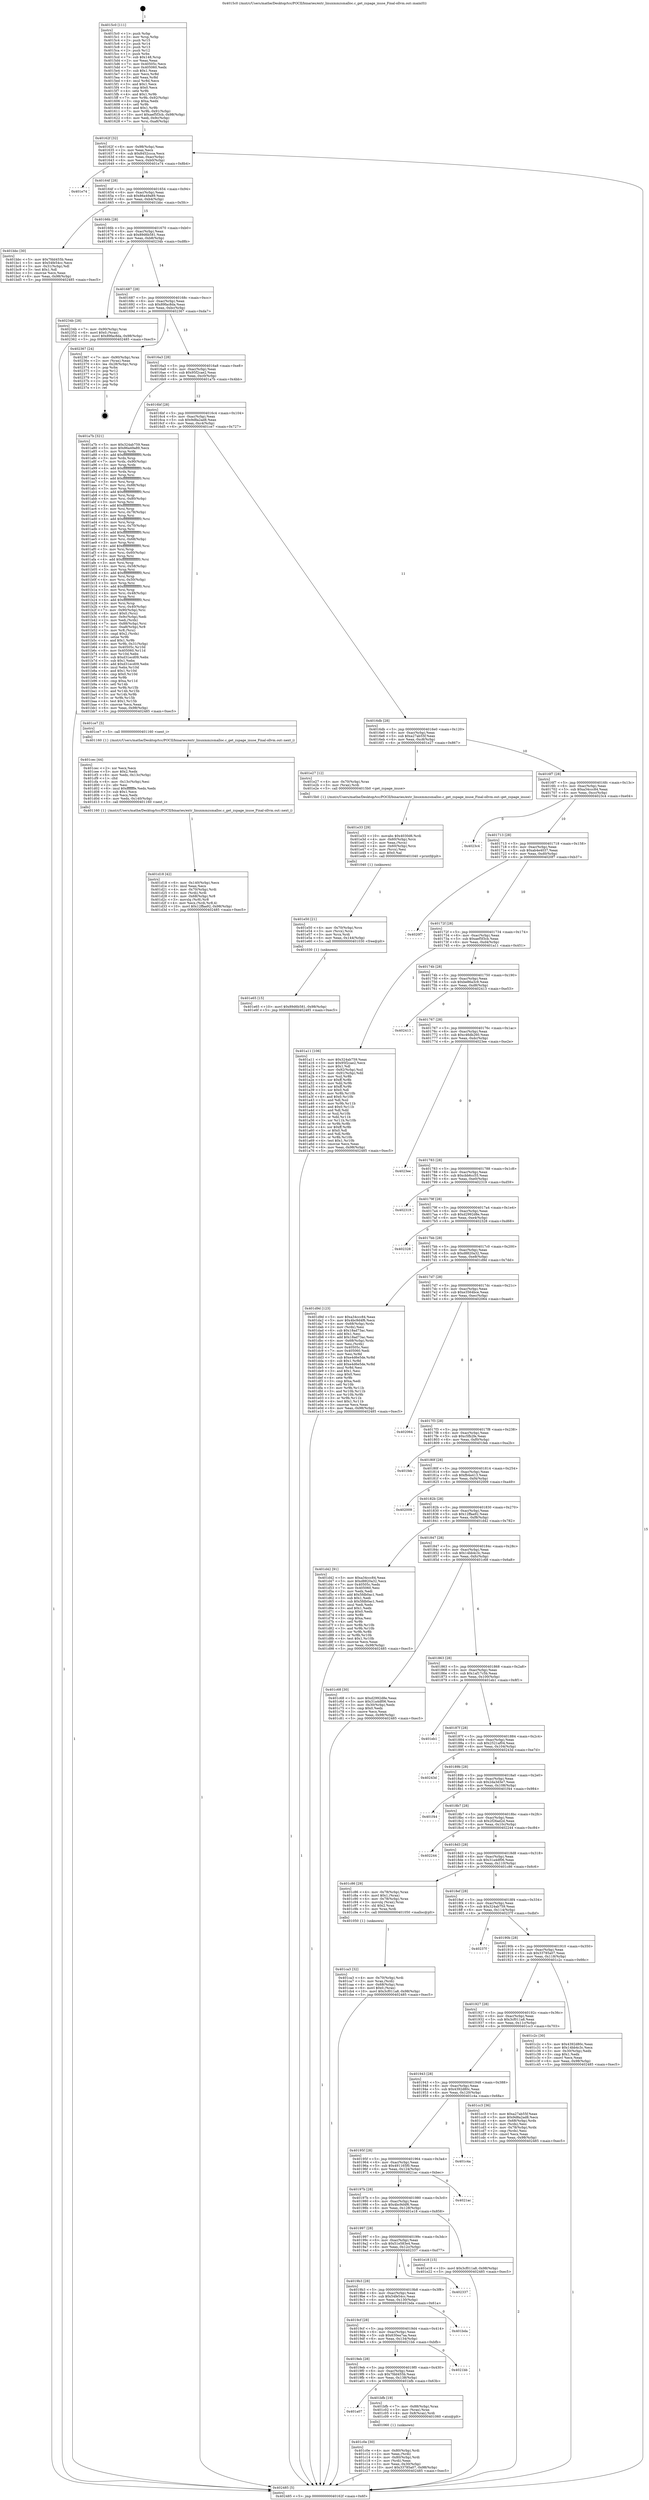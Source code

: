 digraph "0x4015c0" {
  label = "0x4015c0 (/mnt/c/Users/mathe/Desktop/tcc/POCII/binaries/extr_linuxmmzsmalloc.c_get_zspage_inuse_Final-ollvm.out::main(0))"
  labelloc = "t"
  node[shape=record]

  Entry [label="",width=0.3,height=0.3,shape=circle,fillcolor=black,style=filled]
  "0x40162f" [label="{
     0x40162f [32]\l
     | [instrs]\l
     &nbsp;&nbsp;0x40162f \<+6\>: mov -0x98(%rbp),%eax\l
     &nbsp;&nbsp;0x401635 \<+2\>: mov %eax,%ecx\l
     &nbsp;&nbsp;0x401637 \<+6\>: sub $0x8452ccca,%ecx\l
     &nbsp;&nbsp;0x40163d \<+6\>: mov %eax,-0xac(%rbp)\l
     &nbsp;&nbsp;0x401643 \<+6\>: mov %ecx,-0xb0(%rbp)\l
     &nbsp;&nbsp;0x401649 \<+6\>: je 0000000000401e74 \<main+0x8b4\>\l
  }"]
  "0x401e74" [label="{
     0x401e74\l
  }", style=dashed]
  "0x40164f" [label="{
     0x40164f [28]\l
     | [instrs]\l
     &nbsp;&nbsp;0x40164f \<+5\>: jmp 0000000000401654 \<main+0x94\>\l
     &nbsp;&nbsp;0x401654 \<+6\>: mov -0xac(%rbp),%eax\l
     &nbsp;&nbsp;0x40165a \<+5\>: sub $0x86a49a89,%eax\l
     &nbsp;&nbsp;0x40165f \<+6\>: mov %eax,-0xb4(%rbp)\l
     &nbsp;&nbsp;0x401665 \<+6\>: je 0000000000401bbc \<main+0x5fc\>\l
  }"]
  Exit [label="",width=0.3,height=0.3,shape=circle,fillcolor=black,style=filled,peripheries=2]
  "0x401bbc" [label="{
     0x401bbc [30]\l
     | [instrs]\l
     &nbsp;&nbsp;0x401bbc \<+5\>: mov $0x7fdd455b,%eax\l
     &nbsp;&nbsp;0x401bc1 \<+5\>: mov $0x54fe54cc,%ecx\l
     &nbsp;&nbsp;0x401bc6 \<+3\>: mov -0x31(%rbp),%dl\l
     &nbsp;&nbsp;0x401bc9 \<+3\>: test $0x1,%dl\l
     &nbsp;&nbsp;0x401bcc \<+3\>: cmovne %ecx,%eax\l
     &nbsp;&nbsp;0x401bcf \<+6\>: mov %eax,-0x98(%rbp)\l
     &nbsp;&nbsp;0x401bd5 \<+5\>: jmp 0000000000402485 \<main+0xec5\>\l
  }"]
  "0x40166b" [label="{
     0x40166b [28]\l
     | [instrs]\l
     &nbsp;&nbsp;0x40166b \<+5\>: jmp 0000000000401670 \<main+0xb0\>\l
     &nbsp;&nbsp;0x401670 \<+6\>: mov -0xac(%rbp),%eax\l
     &nbsp;&nbsp;0x401676 \<+5\>: sub $0x89d6b581,%eax\l
     &nbsp;&nbsp;0x40167b \<+6\>: mov %eax,-0xb8(%rbp)\l
     &nbsp;&nbsp;0x401681 \<+6\>: je 000000000040234b \<main+0xd8b\>\l
  }"]
  "0x401e65" [label="{
     0x401e65 [15]\l
     | [instrs]\l
     &nbsp;&nbsp;0x401e65 \<+10\>: movl $0x89d6b581,-0x98(%rbp)\l
     &nbsp;&nbsp;0x401e6f \<+5\>: jmp 0000000000402485 \<main+0xec5\>\l
  }"]
  "0x40234b" [label="{
     0x40234b [28]\l
     | [instrs]\l
     &nbsp;&nbsp;0x40234b \<+7\>: mov -0x90(%rbp),%rax\l
     &nbsp;&nbsp;0x402352 \<+6\>: movl $0x0,(%rax)\l
     &nbsp;&nbsp;0x402358 \<+10\>: movl $0x89fac8da,-0x98(%rbp)\l
     &nbsp;&nbsp;0x402362 \<+5\>: jmp 0000000000402485 \<main+0xec5\>\l
  }"]
  "0x401687" [label="{
     0x401687 [28]\l
     | [instrs]\l
     &nbsp;&nbsp;0x401687 \<+5\>: jmp 000000000040168c \<main+0xcc\>\l
     &nbsp;&nbsp;0x40168c \<+6\>: mov -0xac(%rbp),%eax\l
     &nbsp;&nbsp;0x401692 \<+5\>: sub $0x89fac8da,%eax\l
     &nbsp;&nbsp;0x401697 \<+6\>: mov %eax,-0xbc(%rbp)\l
     &nbsp;&nbsp;0x40169d \<+6\>: je 0000000000402367 \<main+0xda7\>\l
  }"]
  "0x401e50" [label="{
     0x401e50 [21]\l
     | [instrs]\l
     &nbsp;&nbsp;0x401e50 \<+4\>: mov -0x70(%rbp),%rcx\l
     &nbsp;&nbsp;0x401e54 \<+3\>: mov (%rcx),%rcx\l
     &nbsp;&nbsp;0x401e57 \<+3\>: mov %rcx,%rdi\l
     &nbsp;&nbsp;0x401e5a \<+6\>: mov %eax,-0x144(%rbp)\l
     &nbsp;&nbsp;0x401e60 \<+5\>: call 0000000000401030 \<free@plt\>\l
     | [calls]\l
     &nbsp;&nbsp;0x401030 \{1\} (unknown)\l
  }"]
  "0x402367" [label="{
     0x402367 [24]\l
     | [instrs]\l
     &nbsp;&nbsp;0x402367 \<+7\>: mov -0x90(%rbp),%rax\l
     &nbsp;&nbsp;0x40236e \<+2\>: mov (%rax),%eax\l
     &nbsp;&nbsp;0x402370 \<+4\>: lea -0x28(%rbp),%rsp\l
     &nbsp;&nbsp;0x402374 \<+1\>: pop %rbx\l
     &nbsp;&nbsp;0x402375 \<+2\>: pop %r12\l
     &nbsp;&nbsp;0x402377 \<+2\>: pop %r13\l
     &nbsp;&nbsp;0x402379 \<+2\>: pop %r14\l
     &nbsp;&nbsp;0x40237b \<+2\>: pop %r15\l
     &nbsp;&nbsp;0x40237d \<+1\>: pop %rbp\l
     &nbsp;&nbsp;0x40237e \<+1\>: ret\l
  }"]
  "0x4016a3" [label="{
     0x4016a3 [28]\l
     | [instrs]\l
     &nbsp;&nbsp;0x4016a3 \<+5\>: jmp 00000000004016a8 \<main+0xe8\>\l
     &nbsp;&nbsp;0x4016a8 \<+6\>: mov -0xac(%rbp),%eax\l
     &nbsp;&nbsp;0x4016ae \<+5\>: sub $0x95f2cae2,%eax\l
     &nbsp;&nbsp;0x4016b3 \<+6\>: mov %eax,-0xc0(%rbp)\l
     &nbsp;&nbsp;0x4016b9 \<+6\>: je 0000000000401a7b \<main+0x4bb\>\l
  }"]
  "0x401e33" [label="{
     0x401e33 [29]\l
     | [instrs]\l
     &nbsp;&nbsp;0x401e33 \<+10\>: movabs $0x4030d6,%rdi\l
     &nbsp;&nbsp;0x401e3d \<+4\>: mov -0x60(%rbp),%rcx\l
     &nbsp;&nbsp;0x401e41 \<+2\>: mov %eax,(%rcx)\l
     &nbsp;&nbsp;0x401e43 \<+4\>: mov -0x60(%rbp),%rcx\l
     &nbsp;&nbsp;0x401e47 \<+2\>: mov (%rcx),%esi\l
     &nbsp;&nbsp;0x401e49 \<+2\>: mov $0x0,%al\l
     &nbsp;&nbsp;0x401e4b \<+5\>: call 0000000000401040 \<printf@plt\>\l
     | [calls]\l
     &nbsp;&nbsp;0x401040 \{1\} (unknown)\l
  }"]
  "0x401a7b" [label="{
     0x401a7b [321]\l
     | [instrs]\l
     &nbsp;&nbsp;0x401a7b \<+5\>: mov $0x324ab759,%eax\l
     &nbsp;&nbsp;0x401a80 \<+5\>: mov $0x86a49a89,%ecx\l
     &nbsp;&nbsp;0x401a85 \<+3\>: mov %rsp,%rdx\l
     &nbsp;&nbsp;0x401a88 \<+4\>: add $0xfffffffffffffff0,%rdx\l
     &nbsp;&nbsp;0x401a8c \<+3\>: mov %rdx,%rsp\l
     &nbsp;&nbsp;0x401a8f \<+7\>: mov %rdx,-0x90(%rbp)\l
     &nbsp;&nbsp;0x401a96 \<+3\>: mov %rsp,%rdx\l
     &nbsp;&nbsp;0x401a99 \<+4\>: add $0xfffffffffffffff0,%rdx\l
     &nbsp;&nbsp;0x401a9d \<+3\>: mov %rdx,%rsp\l
     &nbsp;&nbsp;0x401aa0 \<+3\>: mov %rsp,%rsi\l
     &nbsp;&nbsp;0x401aa3 \<+4\>: add $0xfffffffffffffff0,%rsi\l
     &nbsp;&nbsp;0x401aa7 \<+3\>: mov %rsi,%rsp\l
     &nbsp;&nbsp;0x401aaa \<+7\>: mov %rsi,-0x88(%rbp)\l
     &nbsp;&nbsp;0x401ab1 \<+3\>: mov %rsp,%rsi\l
     &nbsp;&nbsp;0x401ab4 \<+4\>: add $0xfffffffffffffff0,%rsi\l
     &nbsp;&nbsp;0x401ab8 \<+3\>: mov %rsi,%rsp\l
     &nbsp;&nbsp;0x401abb \<+4\>: mov %rsi,-0x80(%rbp)\l
     &nbsp;&nbsp;0x401abf \<+3\>: mov %rsp,%rsi\l
     &nbsp;&nbsp;0x401ac2 \<+4\>: add $0xfffffffffffffff0,%rsi\l
     &nbsp;&nbsp;0x401ac6 \<+3\>: mov %rsi,%rsp\l
     &nbsp;&nbsp;0x401ac9 \<+4\>: mov %rsi,-0x78(%rbp)\l
     &nbsp;&nbsp;0x401acd \<+3\>: mov %rsp,%rsi\l
     &nbsp;&nbsp;0x401ad0 \<+4\>: add $0xfffffffffffffff0,%rsi\l
     &nbsp;&nbsp;0x401ad4 \<+3\>: mov %rsi,%rsp\l
     &nbsp;&nbsp;0x401ad7 \<+4\>: mov %rsi,-0x70(%rbp)\l
     &nbsp;&nbsp;0x401adb \<+3\>: mov %rsp,%rsi\l
     &nbsp;&nbsp;0x401ade \<+4\>: add $0xfffffffffffffff0,%rsi\l
     &nbsp;&nbsp;0x401ae2 \<+3\>: mov %rsi,%rsp\l
     &nbsp;&nbsp;0x401ae5 \<+4\>: mov %rsi,-0x68(%rbp)\l
     &nbsp;&nbsp;0x401ae9 \<+3\>: mov %rsp,%rsi\l
     &nbsp;&nbsp;0x401aec \<+4\>: add $0xfffffffffffffff0,%rsi\l
     &nbsp;&nbsp;0x401af0 \<+3\>: mov %rsi,%rsp\l
     &nbsp;&nbsp;0x401af3 \<+4\>: mov %rsi,-0x60(%rbp)\l
     &nbsp;&nbsp;0x401af7 \<+3\>: mov %rsp,%rsi\l
     &nbsp;&nbsp;0x401afa \<+4\>: add $0xfffffffffffffff0,%rsi\l
     &nbsp;&nbsp;0x401afe \<+3\>: mov %rsi,%rsp\l
     &nbsp;&nbsp;0x401b01 \<+4\>: mov %rsi,-0x58(%rbp)\l
     &nbsp;&nbsp;0x401b05 \<+3\>: mov %rsp,%rsi\l
     &nbsp;&nbsp;0x401b08 \<+4\>: add $0xfffffffffffffff0,%rsi\l
     &nbsp;&nbsp;0x401b0c \<+3\>: mov %rsi,%rsp\l
     &nbsp;&nbsp;0x401b0f \<+4\>: mov %rsi,-0x50(%rbp)\l
     &nbsp;&nbsp;0x401b13 \<+3\>: mov %rsp,%rsi\l
     &nbsp;&nbsp;0x401b16 \<+4\>: add $0xfffffffffffffff0,%rsi\l
     &nbsp;&nbsp;0x401b1a \<+3\>: mov %rsi,%rsp\l
     &nbsp;&nbsp;0x401b1d \<+4\>: mov %rsi,-0x48(%rbp)\l
     &nbsp;&nbsp;0x401b21 \<+3\>: mov %rsp,%rsi\l
     &nbsp;&nbsp;0x401b24 \<+4\>: add $0xfffffffffffffff0,%rsi\l
     &nbsp;&nbsp;0x401b28 \<+3\>: mov %rsi,%rsp\l
     &nbsp;&nbsp;0x401b2b \<+4\>: mov %rsi,-0x40(%rbp)\l
     &nbsp;&nbsp;0x401b2f \<+7\>: mov -0x90(%rbp),%rsi\l
     &nbsp;&nbsp;0x401b36 \<+6\>: movl $0x0,(%rsi)\l
     &nbsp;&nbsp;0x401b3c \<+6\>: mov -0x9c(%rbp),%edi\l
     &nbsp;&nbsp;0x401b42 \<+2\>: mov %edi,(%rdx)\l
     &nbsp;&nbsp;0x401b44 \<+7\>: mov -0x88(%rbp),%rsi\l
     &nbsp;&nbsp;0x401b4b \<+7\>: mov -0xa8(%rbp),%r8\l
     &nbsp;&nbsp;0x401b52 \<+3\>: mov %r8,(%rsi)\l
     &nbsp;&nbsp;0x401b55 \<+3\>: cmpl $0x2,(%rdx)\l
     &nbsp;&nbsp;0x401b58 \<+4\>: setne %r9b\l
     &nbsp;&nbsp;0x401b5c \<+4\>: and $0x1,%r9b\l
     &nbsp;&nbsp;0x401b60 \<+4\>: mov %r9b,-0x31(%rbp)\l
     &nbsp;&nbsp;0x401b64 \<+8\>: mov 0x40505c,%r10d\l
     &nbsp;&nbsp;0x401b6c \<+8\>: mov 0x405060,%r11d\l
     &nbsp;&nbsp;0x401b74 \<+3\>: mov %r10d,%ebx\l
     &nbsp;&nbsp;0x401b77 \<+6\>: sub $0xd31ecd09,%ebx\l
     &nbsp;&nbsp;0x401b7d \<+3\>: sub $0x1,%ebx\l
     &nbsp;&nbsp;0x401b80 \<+6\>: add $0xd31ecd09,%ebx\l
     &nbsp;&nbsp;0x401b86 \<+4\>: imul %ebx,%r10d\l
     &nbsp;&nbsp;0x401b8a \<+4\>: and $0x1,%r10d\l
     &nbsp;&nbsp;0x401b8e \<+4\>: cmp $0x0,%r10d\l
     &nbsp;&nbsp;0x401b92 \<+4\>: sete %r9b\l
     &nbsp;&nbsp;0x401b96 \<+4\>: cmp $0xa,%r11d\l
     &nbsp;&nbsp;0x401b9a \<+4\>: setl %r14b\l
     &nbsp;&nbsp;0x401b9e \<+3\>: mov %r9b,%r15b\l
     &nbsp;&nbsp;0x401ba1 \<+3\>: and %r14b,%r15b\l
     &nbsp;&nbsp;0x401ba4 \<+3\>: xor %r14b,%r9b\l
     &nbsp;&nbsp;0x401ba7 \<+3\>: or %r9b,%r15b\l
     &nbsp;&nbsp;0x401baa \<+4\>: test $0x1,%r15b\l
     &nbsp;&nbsp;0x401bae \<+3\>: cmovne %ecx,%eax\l
     &nbsp;&nbsp;0x401bb1 \<+6\>: mov %eax,-0x98(%rbp)\l
     &nbsp;&nbsp;0x401bb7 \<+5\>: jmp 0000000000402485 \<main+0xec5\>\l
  }"]
  "0x4016bf" [label="{
     0x4016bf [28]\l
     | [instrs]\l
     &nbsp;&nbsp;0x4016bf \<+5\>: jmp 00000000004016c4 \<main+0x104\>\l
     &nbsp;&nbsp;0x4016c4 \<+6\>: mov -0xac(%rbp),%eax\l
     &nbsp;&nbsp;0x4016ca \<+5\>: sub $0x9d8a2ad8,%eax\l
     &nbsp;&nbsp;0x4016cf \<+6\>: mov %eax,-0xc4(%rbp)\l
     &nbsp;&nbsp;0x4016d5 \<+6\>: je 0000000000401ce7 \<main+0x727\>\l
  }"]
  "0x401d18" [label="{
     0x401d18 [42]\l
     | [instrs]\l
     &nbsp;&nbsp;0x401d18 \<+6\>: mov -0x140(%rbp),%ecx\l
     &nbsp;&nbsp;0x401d1e \<+3\>: imul %eax,%ecx\l
     &nbsp;&nbsp;0x401d21 \<+4\>: mov -0x70(%rbp),%rdi\l
     &nbsp;&nbsp;0x401d25 \<+3\>: mov (%rdi),%rdi\l
     &nbsp;&nbsp;0x401d28 \<+4\>: mov -0x68(%rbp),%r8\l
     &nbsp;&nbsp;0x401d2c \<+3\>: movslq (%r8),%r8\l
     &nbsp;&nbsp;0x401d2f \<+4\>: mov %ecx,(%rdi,%r8,4)\l
     &nbsp;&nbsp;0x401d33 \<+10\>: movl $0x12ffaa92,-0x98(%rbp)\l
     &nbsp;&nbsp;0x401d3d \<+5\>: jmp 0000000000402485 \<main+0xec5\>\l
  }"]
  "0x401ce7" [label="{
     0x401ce7 [5]\l
     | [instrs]\l
     &nbsp;&nbsp;0x401ce7 \<+5\>: call 0000000000401160 \<next_i\>\l
     | [calls]\l
     &nbsp;&nbsp;0x401160 \{1\} (/mnt/c/Users/mathe/Desktop/tcc/POCII/binaries/extr_linuxmmzsmalloc.c_get_zspage_inuse_Final-ollvm.out::next_i)\l
  }"]
  "0x4016db" [label="{
     0x4016db [28]\l
     | [instrs]\l
     &nbsp;&nbsp;0x4016db \<+5\>: jmp 00000000004016e0 \<main+0x120\>\l
     &nbsp;&nbsp;0x4016e0 \<+6\>: mov -0xac(%rbp),%eax\l
     &nbsp;&nbsp;0x4016e6 \<+5\>: sub $0xa27ab55f,%eax\l
     &nbsp;&nbsp;0x4016eb \<+6\>: mov %eax,-0xc8(%rbp)\l
     &nbsp;&nbsp;0x4016f1 \<+6\>: je 0000000000401e27 \<main+0x867\>\l
  }"]
  "0x401cec" [label="{
     0x401cec [44]\l
     | [instrs]\l
     &nbsp;&nbsp;0x401cec \<+2\>: xor %ecx,%ecx\l
     &nbsp;&nbsp;0x401cee \<+5\>: mov $0x2,%edx\l
     &nbsp;&nbsp;0x401cf3 \<+6\>: mov %edx,-0x13c(%rbp)\l
     &nbsp;&nbsp;0x401cf9 \<+1\>: cltd\l
     &nbsp;&nbsp;0x401cfa \<+6\>: mov -0x13c(%rbp),%esi\l
     &nbsp;&nbsp;0x401d00 \<+2\>: idiv %esi\l
     &nbsp;&nbsp;0x401d02 \<+6\>: imul $0xfffffffe,%edx,%edx\l
     &nbsp;&nbsp;0x401d08 \<+3\>: sub $0x1,%ecx\l
     &nbsp;&nbsp;0x401d0b \<+2\>: sub %ecx,%edx\l
     &nbsp;&nbsp;0x401d0d \<+6\>: mov %edx,-0x140(%rbp)\l
     &nbsp;&nbsp;0x401d13 \<+5\>: call 0000000000401160 \<next_i\>\l
     | [calls]\l
     &nbsp;&nbsp;0x401160 \{1\} (/mnt/c/Users/mathe/Desktop/tcc/POCII/binaries/extr_linuxmmzsmalloc.c_get_zspage_inuse_Final-ollvm.out::next_i)\l
  }"]
  "0x401e27" [label="{
     0x401e27 [12]\l
     | [instrs]\l
     &nbsp;&nbsp;0x401e27 \<+4\>: mov -0x70(%rbp),%rax\l
     &nbsp;&nbsp;0x401e2b \<+3\>: mov (%rax),%rdi\l
     &nbsp;&nbsp;0x401e2e \<+5\>: call 00000000004015b0 \<get_zspage_inuse\>\l
     | [calls]\l
     &nbsp;&nbsp;0x4015b0 \{1\} (/mnt/c/Users/mathe/Desktop/tcc/POCII/binaries/extr_linuxmmzsmalloc.c_get_zspage_inuse_Final-ollvm.out::get_zspage_inuse)\l
  }"]
  "0x4016f7" [label="{
     0x4016f7 [28]\l
     | [instrs]\l
     &nbsp;&nbsp;0x4016f7 \<+5\>: jmp 00000000004016fc \<main+0x13c\>\l
     &nbsp;&nbsp;0x4016fc \<+6\>: mov -0xac(%rbp),%eax\l
     &nbsp;&nbsp;0x401702 \<+5\>: sub $0xa34ccc84,%eax\l
     &nbsp;&nbsp;0x401707 \<+6\>: mov %eax,-0xcc(%rbp)\l
     &nbsp;&nbsp;0x40170d \<+6\>: je 00000000004023c4 \<main+0xe04\>\l
  }"]
  "0x401ca3" [label="{
     0x401ca3 [32]\l
     | [instrs]\l
     &nbsp;&nbsp;0x401ca3 \<+4\>: mov -0x70(%rbp),%rdi\l
     &nbsp;&nbsp;0x401ca7 \<+3\>: mov %rax,(%rdi)\l
     &nbsp;&nbsp;0x401caa \<+4\>: mov -0x68(%rbp),%rax\l
     &nbsp;&nbsp;0x401cae \<+6\>: movl $0x0,(%rax)\l
     &nbsp;&nbsp;0x401cb4 \<+10\>: movl $0x3cf011a8,-0x98(%rbp)\l
     &nbsp;&nbsp;0x401cbe \<+5\>: jmp 0000000000402485 \<main+0xec5\>\l
  }"]
  "0x4023c4" [label="{
     0x4023c4\l
  }", style=dashed]
  "0x401713" [label="{
     0x401713 [28]\l
     | [instrs]\l
     &nbsp;&nbsp;0x401713 \<+5\>: jmp 0000000000401718 \<main+0x158\>\l
     &nbsp;&nbsp;0x401718 \<+6\>: mov -0xac(%rbp),%eax\l
     &nbsp;&nbsp;0x40171e \<+5\>: sub $0xab4e4037,%eax\l
     &nbsp;&nbsp;0x401723 \<+6\>: mov %eax,-0xd0(%rbp)\l
     &nbsp;&nbsp;0x401729 \<+6\>: je 00000000004020f7 \<main+0xb37\>\l
  }"]
  "0x401c0e" [label="{
     0x401c0e [30]\l
     | [instrs]\l
     &nbsp;&nbsp;0x401c0e \<+4\>: mov -0x80(%rbp),%rdi\l
     &nbsp;&nbsp;0x401c12 \<+2\>: mov %eax,(%rdi)\l
     &nbsp;&nbsp;0x401c14 \<+4\>: mov -0x80(%rbp),%rdi\l
     &nbsp;&nbsp;0x401c18 \<+2\>: mov (%rdi),%eax\l
     &nbsp;&nbsp;0x401c1a \<+3\>: mov %eax,-0x30(%rbp)\l
     &nbsp;&nbsp;0x401c1d \<+10\>: movl $0x33785a07,-0x98(%rbp)\l
     &nbsp;&nbsp;0x401c27 \<+5\>: jmp 0000000000402485 \<main+0xec5\>\l
  }"]
  "0x4020f7" [label="{
     0x4020f7\l
  }", style=dashed]
  "0x40172f" [label="{
     0x40172f [28]\l
     | [instrs]\l
     &nbsp;&nbsp;0x40172f \<+5\>: jmp 0000000000401734 \<main+0x174\>\l
     &nbsp;&nbsp;0x401734 \<+6\>: mov -0xac(%rbp),%eax\l
     &nbsp;&nbsp;0x40173a \<+5\>: sub $0xaef5f3cb,%eax\l
     &nbsp;&nbsp;0x40173f \<+6\>: mov %eax,-0xd4(%rbp)\l
     &nbsp;&nbsp;0x401745 \<+6\>: je 0000000000401a11 \<main+0x451\>\l
  }"]
  "0x401a07" [label="{
     0x401a07\l
  }", style=dashed]
  "0x401a11" [label="{
     0x401a11 [106]\l
     | [instrs]\l
     &nbsp;&nbsp;0x401a11 \<+5\>: mov $0x324ab759,%eax\l
     &nbsp;&nbsp;0x401a16 \<+5\>: mov $0x95f2cae2,%ecx\l
     &nbsp;&nbsp;0x401a1b \<+2\>: mov $0x1,%dl\l
     &nbsp;&nbsp;0x401a1d \<+7\>: mov -0x92(%rbp),%sil\l
     &nbsp;&nbsp;0x401a24 \<+7\>: mov -0x91(%rbp),%dil\l
     &nbsp;&nbsp;0x401a2b \<+3\>: mov %sil,%r8b\l
     &nbsp;&nbsp;0x401a2e \<+4\>: xor $0xff,%r8b\l
     &nbsp;&nbsp;0x401a32 \<+3\>: mov %dil,%r9b\l
     &nbsp;&nbsp;0x401a35 \<+4\>: xor $0xff,%r9b\l
     &nbsp;&nbsp;0x401a39 \<+3\>: xor $0x0,%dl\l
     &nbsp;&nbsp;0x401a3c \<+3\>: mov %r8b,%r10b\l
     &nbsp;&nbsp;0x401a3f \<+4\>: and $0x0,%r10b\l
     &nbsp;&nbsp;0x401a43 \<+3\>: and %dl,%sil\l
     &nbsp;&nbsp;0x401a46 \<+3\>: mov %r9b,%r11b\l
     &nbsp;&nbsp;0x401a49 \<+4\>: and $0x0,%r11b\l
     &nbsp;&nbsp;0x401a4d \<+3\>: and %dl,%dil\l
     &nbsp;&nbsp;0x401a50 \<+3\>: or %sil,%r10b\l
     &nbsp;&nbsp;0x401a53 \<+3\>: or %dil,%r11b\l
     &nbsp;&nbsp;0x401a56 \<+3\>: xor %r11b,%r10b\l
     &nbsp;&nbsp;0x401a59 \<+3\>: or %r9b,%r8b\l
     &nbsp;&nbsp;0x401a5c \<+4\>: xor $0xff,%r8b\l
     &nbsp;&nbsp;0x401a60 \<+3\>: or $0x0,%dl\l
     &nbsp;&nbsp;0x401a63 \<+3\>: and %dl,%r8b\l
     &nbsp;&nbsp;0x401a66 \<+3\>: or %r8b,%r10b\l
     &nbsp;&nbsp;0x401a69 \<+4\>: test $0x1,%r10b\l
     &nbsp;&nbsp;0x401a6d \<+3\>: cmovne %ecx,%eax\l
     &nbsp;&nbsp;0x401a70 \<+6\>: mov %eax,-0x98(%rbp)\l
     &nbsp;&nbsp;0x401a76 \<+5\>: jmp 0000000000402485 \<main+0xec5\>\l
  }"]
  "0x40174b" [label="{
     0x40174b [28]\l
     | [instrs]\l
     &nbsp;&nbsp;0x40174b \<+5\>: jmp 0000000000401750 \<main+0x190\>\l
     &nbsp;&nbsp;0x401750 \<+6\>: mov -0xac(%rbp),%eax\l
     &nbsp;&nbsp;0x401756 \<+5\>: sub $0xbe86a3c9,%eax\l
     &nbsp;&nbsp;0x40175b \<+6\>: mov %eax,-0xd8(%rbp)\l
     &nbsp;&nbsp;0x401761 \<+6\>: je 0000000000402413 \<main+0xe53\>\l
  }"]
  "0x402485" [label="{
     0x402485 [5]\l
     | [instrs]\l
     &nbsp;&nbsp;0x402485 \<+5\>: jmp 000000000040162f \<main+0x6f\>\l
  }"]
  "0x4015c0" [label="{
     0x4015c0 [111]\l
     | [instrs]\l
     &nbsp;&nbsp;0x4015c0 \<+1\>: push %rbp\l
     &nbsp;&nbsp;0x4015c1 \<+3\>: mov %rsp,%rbp\l
     &nbsp;&nbsp;0x4015c4 \<+2\>: push %r15\l
     &nbsp;&nbsp;0x4015c6 \<+2\>: push %r14\l
     &nbsp;&nbsp;0x4015c8 \<+2\>: push %r13\l
     &nbsp;&nbsp;0x4015ca \<+2\>: push %r12\l
     &nbsp;&nbsp;0x4015cc \<+1\>: push %rbx\l
     &nbsp;&nbsp;0x4015cd \<+7\>: sub $0x148,%rsp\l
     &nbsp;&nbsp;0x4015d4 \<+2\>: xor %eax,%eax\l
     &nbsp;&nbsp;0x4015d6 \<+7\>: mov 0x40505c,%ecx\l
     &nbsp;&nbsp;0x4015dd \<+7\>: mov 0x405060,%edx\l
     &nbsp;&nbsp;0x4015e4 \<+3\>: sub $0x1,%eax\l
     &nbsp;&nbsp;0x4015e7 \<+3\>: mov %ecx,%r8d\l
     &nbsp;&nbsp;0x4015ea \<+3\>: add %eax,%r8d\l
     &nbsp;&nbsp;0x4015ed \<+4\>: imul %r8d,%ecx\l
     &nbsp;&nbsp;0x4015f1 \<+3\>: and $0x1,%ecx\l
     &nbsp;&nbsp;0x4015f4 \<+3\>: cmp $0x0,%ecx\l
     &nbsp;&nbsp;0x4015f7 \<+4\>: sete %r9b\l
     &nbsp;&nbsp;0x4015fb \<+4\>: and $0x1,%r9b\l
     &nbsp;&nbsp;0x4015ff \<+7\>: mov %r9b,-0x92(%rbp)\l
     &nbsp;&nbsp;0x401606 \<+3\>: cmp $0xa,%edx\l
     &nbsp;&nbsp;0x401609 \<+4\>: setl %r9b\l
     &nbsp;&nbsp;0x40160d \<+4\>: and $0x1,%r9b\l
     &nbsp;&nbsp;0x401611 \<+7\>: mov %r9b,-0x91(%rbp)\l
     &nbsp;&nbsp;0x401618 \<+10\>: movl $0xaef5f3cb,-0x98(%rbp)\l
     &nbsp;&nbsp;0x401622 \<+6\>: mov %edi,-0x9c(%rbp)\l
     &nbsp;&nbsp;0x401628 \<+7\>: mov %rsi,-0xa8(%rbp)\l
  }"]
  "0x401bfb" [label="{
     0x401bfb [19]\l
     | [instrs]\l
     &nbsp;&nbsp;0x401bfb \<+7\>: mov -0x88(%rbp),%rax\l
     &nbsp;&nbsp;0x401c02 \<+3\>: mov (%rax),%rax\l
     &nbsp;&nbsp;0x401c05 \<+4\>: mov 0x8(%rax),%rdi\l
     &nbsp;&nbsp;0x401c09 \<+5\>: call 0000000000401060 \<atoi@plt\>\l
     | [calls]\l
     &nbsp;&nbsp;0x401060 \{1\} (unknown)\l
  }"]
  "0x4019eb" [label="{
     0x4019eb [28]\l
     | [instrs]\l
     &nbsp;&nbsp;0x4019eb \<+5\>: jmp 00000000004019f0 \<main+0x430\>\l
     &nbsp;&nbsp;0x4019f0 \<+6\>: mov -0xac(%rbp),%eax\l
     &nbsp;&nbsp;0x4019f6 \<+5\>: sub $0x7fdd455b,%eax\l
     &nbsp;&nbsp;0x4019fb \<+6\>: mov %eax,-0x138(%rbp)\l
     &nbsp;&nbsp;0x401a01 \<+6\>: je 0000000000401bfb \<main+0x63b\>\l
  }"]
  "0x402413" [label="{
     0x402413\l
  }", style=dashed]
  "0x401767" [label="{
     0x401767 [28]\l
     | [instrs]\l
     &nbsp;&nbsp;0x401767 \<+5\>: jmp 000000000040176c \<main+0x1ac\>\l
     &nbsp;&nbsp;0x40176c \<+6\>: mov -0xac(%rbp),%eax\l
     &nbsp;&nbsp;0x401772 \<+5\>: sub $0xc46db260,%eax\l
     &nbsp;&nbsp;0x401777 \<+6\>: mov %eax,-0xdc(%rbp)\l
     &nbsp;&nbsp;0x40177d \<+6\>: je 00000000004023ee \<main+0xe2e\>\l
  }"]
  "0x4021bb" [label="{
     0x4021bb\l
  }", style=dashed]
  "0x4023ee" [label="{
     0x4023ee\l
  }", style=dashed]
  "0x401783" [label="{
     0x401783 [28]\l
     | [instrs]\l
     &nbsp;&nbsp;0x401783 \<+5\>: jmp 0000000000401788 \<main+0x1c8\>\l
     &nbsp;&nbsp;0x401788 \<+6\>: mov -0xac(%rbp),%eax\l
     &nbsp;&nbsp;0x40178e \<+5\>: sub $0xcbb6cc55,%eax\l
     &nbsp;&nbsp;0x401793 \<+6\>: mov %eax,-0xe0(%rbp)\l
     &nbsp;&nbsp;0x401799 \<+6\>: je 0000000000402319 \<main+0xd59\>\l
  }"]
  "0x4019cf" [label="{
     0x4019cf [28]\l
     | [instrs]\l
     &nbsp;&nbsp;0x4019cf \<+5\>: jmp 00000000004019d4 \<main+0x414\>\l
     &nbsp;&nbsp;0x4019d4 \<+6\>: mov -0xac(%rbp),%eax\l
     &nbsp;&nbsp;0x4019da \<+5\>: sub $0x630ea7aa,%eax\l
     &nbsp;&nbsp;0x4019df \<+6\>: mov %eax,-0x134(%rbp)\l
     &nbsp;&nbsp;0x4019e5 \<+6\>: je 00000000004021bb \<main+0xbfb\>\l
  }"]
  "0x402319" [label="{
     0x402319\l
  }", style=dashed]
  "0x40179f" [label="{
     0x40179f [28]\l
     | [instrs]\l
     &nbsp;&nbsp;0x40179f \<+5\>: jmp 00000000004017a4 \<main+0x1e4\>\l
     &nbsp;&nbsp;0x4017a4 \<+6\>: mov -0xac(%rbp),%eax\l
     &nbsp;&nbsp;0x4017aa \<+5\>: sub $0xd2992d8e,%eax\l
     &nbsp;&nbsp;0x4017af \<+6\>: mov %eax,-0xe4(%rbp)\l
     &nbsp;&nbsp;0x4017b5 \<+6\>: je 0000000000402328 \<main+0xd68\>\l
  }"]
  "0x401bda" [label="{
     0x401bda\l
  }", style=dashed]
  "0x402328" [label="{
     0x402328\l
  }", style=dashed]
  "0x4017bb" [label="{
     0x4017bb [28]\l
     | [instrs]\l
     &nbsp;&nbsp;0x4017bb \<+5\>: jmp 00000000004017c0 \<main+0x200\>\l
     &nbsp;&nbsp;0x4017c0 \<+6\>: mov -0xac(%rbp),%eax\l
     &nbsp;&nbsp;0x4017c6 \<+5\>: sub $0xd8820a32,%eax\l
     &nbsp;&nbsp;0x4017cb \<+6\>: mov %eax,-0xe8(%rbp)\l
     &nbsp;&nbsp;0x4017d1 \<+6\>: je 0000000000401d9d \<main+0x7dd\>\l
  }"]
  "0x4019b3" [label="{
     0x4019b3 [28]\l
     | [instrs]\l
     &nbsp;&nbsp;0x4019b3 \<+5\>: jmp 00000000004019b8 \<main+0x3f8\>\l
     &nbsp;&nbsp;0x4019b8 \<+6\>: mov -0xac(%rbp),%eax\l
     &nbsp;&nbsp;0x4019be \<+5\>: sub $0x54fe54cc,%eax\l
     &nbsp;&nbsp;0x4019c3 \<+6\>: mov %eax,-0x130(%rbp)\l
     &nbsp;&nbsp;0x4019c9 \<+6\>: je 0000000000401bda \<main+0x61a\>\l
  }"]
  "0x401d9d" [label="{
     0x401d9d [123]\l
     | [instrs]\l
     &nbsp;&nbsp;0x401d9d \<+5\>: mov $0xa34ccc84,%eax\l
     &nbsp;&nbsp;0x401da2 \<+5\>: mov $0x4bc9d4f6,%ecx\l
     &nbsp;&nbsp;0x401da7 \<+4\>: mov -0x68(%rbp),%rdx\l
     &nbsp;&nbsp;0x401dab \<+2\>: mov (%rdx),%esi\l
     &nbsp;&nbsp;0x401dad \<+6\>: sub $0x18ad73ac,%esi\l
     &nbsp;&nbsp;0x401db3 \<+3\>: add $0x1,%esi\l
     &nbsp;&nbsp;0x401db6 \<+6\>: add $0x18ad73ac,%esi\l
     &nbsp;&nbsp;0x401dbc \<+4\>: mov -0x68(%rbp),%rdx\l
     &nbsp;&nbsp;0x401dc0 \<+2\>: mov %esi,(%rdx)\l
     &nbsp;&nbsp;0x401dc2 \<+7\>: mov 0x40505c,%esi\l
     &nbsp;&nbsp;0x401dc9 \<+7\>: mov 0x405060,%edi\l
     &nbsp;&nbsp;0x401dd0 \<+3\>: mov %esi,%r8d\l
     &nbsp;&nbsp;0x401dd3 \<+7\>: sub $0xe4d6e5de,%r8d\l
     &nbsp;&nbsp;0x401dda \<+4\>: sub $0x1,%r8d\l
     &nbsp;&nbsp;0x401dde \<+7\>: add $0xe4d6e5de,%r8d\l
     &nbsp;&nbsp;0x401de5 \<+4\>: imul %r8d,%esi\l
     &nbsp;&nbsp;0x401de9 \<+3\>: and $0x1,%esi\l
     &nbsp;&nbsp;0x401dec \<+3\>: cmp $0x0,%esi\l
     &nbsp;&nbsp;0x401def \<+4\>: sete %r9b\l
     &nbsp;&nbsp;0x401df3 \<+3\>: cmp $0xa,%edi\l
     &nbsp;&nbsp;0x401df6 \<+4\>: setl %r10b\l
     &nbsp;&nbsp;0x401dfa \<+3\>: mov %r9b,%r11b\l
     &nbsp;&nbsp;0x401dfd \<+3\>: and %r10b,%r11b\l
     &nbsp;&nbsp;0x401e00 \<+3\>: xor %r10b,%r9b\l
     &nbsp;&nbsp;0x401e03 \<+3\>: or %r9b,%r11b\l
     &nbsp;&nbsp;0x401e06 \<+4\>: test $0x1,%r11b\l
     &nbsp;&nbsp;0x401e0a \<+3\>: cmovne %ecx,%eax\l
     &nbsp;&nbsp;0x401e0d \<+6\>: mov %eax,-0x98(%rbp)\l
     &nbsp;&nbsp;0x401e13 \<+5\>: jmp 0000000000402485 \<main+0xec5\>\l
  }"]
  "0x4017d7" [label="{
     0x4017d7 [28]\l
     | [instrs]\l
     &nbsp;&nbsp;0x4017d7 \<+5\>: jmp 00000000004017dc \<main+0x21c\>\l
     &nbsp;&nbsp;0x4017dc \<+6\>: mov -0xac(%rbp),%eax\l
     &nbsp;&nbsp;0x4017e2 \<+5\>: sub $0xe3564bce,%eax\l
     &nbsp;&nbsp;0x4017e7 \<+6\>: mov %eax,-0xec(%rbp)\l
     &nbsp;&nbsp;0x4017ed \<+6\>: je 0000000000402064 \<main+0xaa4\>\l
  }"]
  "0x402337" [label="{
     0x402337\l
  }", style=dashed]
  "0x402064" [label="{
     0x402064\l
  }", style=dashed]
  "0x4017f3" [label="{
     0x4017f3 [28]\l
     | [instrs]\l
     &nbsp;&nbsp;0x4017f3 \<+5\>: jmp 00000000004017f8 \<main+0x238\>\l
     &nbsp;&nbsp;0x4017f8 \<+6\>: mov -0xac(%rbp),%eax\l
     &nbsp;&nbsp;0x4017fe \<+5\>: sub $0xc5fb2fe,%eax\l
     &nbsp;&nbsp;0x401803 \<+6\>: mov %eax,-0xf0(%rbp)\l
     &nbsp;&nbsp;0x401809 \<+6\>: je 0000000000401feb \<main+0xa2b\>\l
  }"]
  "0x401997" [label="{
     0x401997 [28]\l
     | [instrs]\l
     &nbsp;&nbsp;0x401997 \<+5\>: jmp 000000000040199c \<main+0x3dc\>\l
     &nbsp;&nbsp;0x40199c \<+6\>: mov -0xac(%rbp),%eax\l
     &nbsp;&nbsp;0x4019a2 \<+5\>: sub $0x51e583e4,%eax\l
     &nbsp;&nbsp;0x4019a7 \<+6\>: mov %eax,-0x12c(%rbp)\l
     &nbsp;&nbsp;0x4019ad \<+6\>: je 0000000000402337 \<main+0xd77\>\l
  }"]
  "0x401feb" [label="{
     0x401feb\l
  }", style=dashed]
  "0x40180f" [label="{
     0x40180f [28]\l
     | [instrs]\l
     &nbsp;&nbsp;0x40180f \<+5\>: jmp 0000000000401814 \<main+0x254\>\l
     &nbsp;&nbsp;0x401814 \<+6\>: mov -0xac(%rbp),%eax\l
     &nbsp;&nbsp;0x40181a \<+5\>: sub $0xfb4a413,%eax\l
     &nbsp;&nbsp;0x40181f \<+6\>: mov %eax,-0xf4(%rbp)\l
     &nbsp;&nbsp;0x401825 \<+6\>: je 0000000000402009 \<main+0xa49\>\l
  }"]
  "0x401e18" [label="{
     0x401e18 [15]\l
     | [instrs]\l
     &nbsp;&nbsp;0x401e18 \<+10\>: movl $0x3cf011a8,-0x98(%rbp)\l
     &nbsp;&nbsp;0x401e22 \<+5\>: jmp 0000000000402485 \<main+0xec5\>\l
  }"]
  "0x402009" [label="{
     0x402009\l
  }", style=dashed]
  "0x40182b" [label="{
     0x40182b [28]\l
     | [instrs]\l
     &nbsp;&nbsp;0x40182b \<+5\>: jmp 0000000000401830 \<main+0x270\>\l
     &nbsp;&nbsp;0x401830 \<+6\>: mov -0xac(%rbp),%eax\l
     &nbsp;&nbsp;0x401836 \<+5\>: sub $0x12ffaa92,%eax\l
     &nbsp;&nbsp;0x40183b \<+6\>: mov %eax,-0xf8(%rbp)\l
     &nbsp;&nbsp;0x401841 \<+6\>: je 0000000000401d42 \<main+0x782\>\l
  }"]
  "0x40197b" [label="{
     0x40197b [28]\l
     | [instrs]\l
     &nbsp;&nbsp;0x40197b \<+5\>: jmp 0000000000401980 \<main+0x3c0\>\l
     &nbsp;&nbsp;0x401980 \<+6\>: mov -0xac(%rbp),%eax\l
     &nbsp;&nbsp;0x401986 \<+5\>: sub $0x4bc9d4f6,%eax\l
     &nbsp;&nbsp;0x40198b \<+6\>: mov %eax,-0x128(%rbp)\l
     &nbsp;&nbsp;0x401991 \<+6\>: je 0000000000401e18 \<main+0x858\>\l
  }"]
  "0x401d42" [label="{
     0x401d42 [91]\l
     | [instrs]\l
     &nbsp;&nbsp;0x401d42 \<+5\>: mov $0xa34ccc84,%eax\l
     &nbsp;&nbsp;0x401d47 \<+5\>: mov $0xd8820a32,%ecx\l
     &nbsp;&nbsp;0x401d4c \<+7\>: mov 0x40505c,%edx\l
     &nbsp;&nbsp;0x401d53 \<+7\>: mov 0x405060,%esi\l
     &nbsp;&nbsp;0x401d5a \<+2\>: mov %edx,%edi\l
     &nbsp;&nbsp;0x401d5c \<+6\>: add $0x5fdb0ac1,%edi\l
     &nbsp;&nbsp;0x401d62 \<+3\>: sub $0x1,%edi\l
     &nbsp;&nbsp;0x401d65 \<+6\>: sub $0x5fdb0ac1,%edi\l
     &nbsp;&nbsp;0x401d6b \<+3\>: imul %edi,%edx\l
     &nbsp;&nbsp;0x401d6e \<+3\>: and $0x1,%edx\l
     &nbsp;&nbsp;0x401d71 \<+3\>: cmp $0x0,%edx\l
     &nbsp;&nbsp;0x401d74 \<+4\>: sete %r8b\l
     &nbsp;&nbsp;0x401d78 \<+3\>: cmp $0xa,%esi\l
     &nbsp;&nbsp;0x401d7b \<+4\>: setl %r9b\l
     &nbsp;&nbsp;0x401d7f \<+3\>: mov %r8b,%r10b\l
     &nbsp;&nbsp;0x401d82 \<+3\>: and %r9b,%r10b\l
     &nbsp;&nbsp;0x401d85 \<+3\>: xor %r9b,%r8b\l
     &nbsp;&nbsp;0x401d88 \<+3\>: or %r8b,%r10b\l
     &nbsp;&nbsp;0x401d8b \<+4\>: test $0x1,%r10b\l
     &nbsp;&nbsp;0x401d8f \<+3\>: cmovne %ecx,%eax\l
     &nbsp;&nbsp;0x401d92 \<+6\>: mov %eax,-0x98(%rbp)\l
     &nbsp;&nbsp;0x401d98 \<+5\>: jmp 0000000000402485 \<main+0xec5\>\l
  }"]
  "0x401847" [label="{
     0x401847 [28]\l
     | [instrs]\l
     &nbsp;&nbsp;0x401847 \<+5\>: jmp 000000000040184c \<main+0x28c\>\l
     &nbsp;&nbsp;0x40184c \<+6\>: mov -0xac(%rbp),%eax\l
     &nbsp;&nbsp;0x401852 \<+5\>: sub $0x14bb4c3c,%eax\l
     &nbsp;&nbsp;0x401857 \<+6\>: mov %eax,-0xfc(%rbp)\l
     &nbsp;&nbsp;0x40185d \<+6\>: je 0000000000401c68 \<main+0x6a8\>\l
  }"]
  "0x4021ac" [label="{
     0x4021ac\l
  }", style=dashed]
  "0x401c68" [label="{
     0x401c68 [30]\l
     | [instrs]\l
     &nbsp;&nbsp;0x401c68 \<+5\>: mov $0xd2992d8e,%eax\l
     &nbsp;&nbsp;0x401c6d \<+5\>: mov $0x31a4df06,%ecx\l
     &nbsp;&nbsp;0x401c72 \<+3\>: mov -0x30(%rbp),%edx\l
     &nbsp;&nbsp;0x401c75 \<+3\>: cmp $0x0,%edx\l
     &nbsp;&nbsp;0x401c78 \<+3\>: cmove %ecx,%eax\l
     &nbsp;&nbsp;0x401c7b \<+6\>: mov %eax,-0x98(%rbp)\l
     &nbsp;&nbsp;0x401c81 \<+5\>: jmp 0000000000402485 \<main+0xec5\>\l
  }"]
  "0x401863" [label="{
     0x401863 [28]\l
     | [instrs]\l
     &nbsp;&nbsp;0x401863 \<+5\>: jmp 0000000000401868 \<main+0x2a8\>\l
     &nbsp;&nbsp;0x401868 \<+6\>: mov -0xac(%rbp),%eax\l
     &nbsp;&nbsp;0x40186e \<+5\>: sub $0x1af17c5b,%eax\l
     &nbsp;&nbsp;0x401873 \<+6\>: mov %eax,-0x100(%rbp)\l
     &nbsp;&nbsp;0x401879 \<+6\>: je 0000000000401eb1 \<main+0x8f1\>\l
  }"]
  "0x40195f" [label="{
     0x40195f [28]\l
     | [instrs]\l
     &nbsp;&nbsp;0x40195f \<+5\>: jmp 0000000000401964 \<main+0x3a4\>\l
     &nbsp;&nbsp;0x401964 \<+6\>: mov -0xac(%rbp),%eax\l
     &nbsp;&nbsp;0x40196a \<+5\>: sub $0x491165f0,%eax\l
     &nbsp;&nbsp;0x40196f \<+6\>: mov %eax,-0x124(%rbp)\l
     &nbsp;&nbsp;0x401975 \<+6\>: je 00000000004021ac \<main+0xbec\>\l
  }"]
  "0x401eb1" [label="{
     0x401eb1\l
  }", style=dashed]
  "0x40187f" [label="{
     0x40187f [28]\l
     | [instrs]\l
     &nbsp;&nbsp;0x40187f \<+5\>: jmp 0000000000401884 \<main+0x2c4\>\l
     &nbsp;&nbsp;0x401884 \<+6\>: mov -0xac(%rbp),%eax\l
     &nbsp;&nbsp;0x40188a \<+5\>: sub $0x2521af04,%eax\l
     &nbsp;&nbsp;0x40188f \<+6\>: mov %eax,-0x104(%rbp)\l
     &nbsp;&nbsp;0x401895 \<+6\>: je 000000000040243d \<main+0xe7d\>\l
  }"]
  "0x401c4a" [label="{
     0x401c4a\l
  }", style=dashed]
  "0x40243d" [label="{
     0x40243d\l
  }", style=dashed]
  "0x40189b" [label="{
     0x40189b [28]\l
     | [instrs]\l
     &nbsp;&nbsp;0x40189b \<+5\>: jmp 00000000004018a0 \<main+0x2e0\>\l
     &nbsp;&nbsp;0x4018a0 \<+6\>: mov -0xac(%rbp),%eax\l
     &nbsp;&nbsp;0x4018a6 \<+5\>: sub $0x2da3d3e7,%eax\l
     &nbsp;&nbsp;0x4018ab \<+6\>: mov %eax,-0x108(%rbp)\l
     &nbsp;&nbsp;0x4018b1 \<+6\>: je 0000000000401f44 \<main+0x984\>\l
  }"]
  "0x401943" [label="{
     0x401943 [28]\l
     | [instrs]\l
     &nbsp;&nbsp;0x401943 \<+5\>: jmp 0000000000401948 \<main+0x388\>\l
     &nbsp;&nbsp;0x401948 \<+6\>: mov -0xac(%rbp),%eax\l
     &nbsp;&nbsp;0x40194e \<+5\>: sub $0x4392d80c,%eax\l
     &nbsp;&nbsp;0x401953 \<+6\>: mov %eax,-0x120(%rbp)\l
     &nbsp;&nbsp;0x401959 \<+6\>: je 0000000000401c4a \<main+0x68a\>\l
  }"]
  "0x401f44" [label="{
     0x401f44\l
  }", style=dashed]
  "0x4018b7" [label="{
     0x4018b7 [28]\l
     | [instrs]\l
     &nbsp;&nbsp;0x4018b7 \<+5\>: jmp 00000000004018bc \<main+0x2fc\>\l
     &nbsp;&nbsp;0x4018bc \<+6\>: mov -0xac(%rbp),%eax\l
     &nbsp;&nbsp;0x4018c2 \<+5\>: sub $0x2f26ad2d,%eax\l
     &nbsp;&nbsp;0x4018c7 \<+6\>: mov %eax,-0x10c(%rbp)\l
     &nbsp;&nbsp;0x4018cd \<+6\>: je 0000000000402244 \<main+0xc84\>\l
  }"]
  "0x401cc3" [label="{
     0x401cc3 [36]\l
     | [instrs]\l
     &nbsp;&nbsp;0x401cc3 \<+5\>: mov $0xa27ab55f,%eax\l
     &nbsp;&nbsp;0x401cc8 \<+5\>: mov $0x9d8a2ad8,%ecx\l
     &nbsp;&nbsp;0x401ccd \<+4\>: mov -0x68(%rbp),%rdx\l
     &nbsp;&nbsp;0x401cd1 \<+2\>: mov (%rdx),%esi\l
     &nbsp;&nbsp;0x401cd3 \<+4\>: mov -0x78(%rbp),%rdx\l
     &nbsp;&nbsp;0x401cd7 \<+2\>: cmp (%rdx),%esi\l
     &nbsp;&nbsp;0x401cd9 \<+3\>: cmovl %ecx,%eax\l
     &nbsp;&nbsp;0x401cdc \<+6\>: mov %eax,-0x98(%rbp)\l
     &nbsp;&nbsp;0x401ce2 \<+5\>: jmp 0000000000402485 \<main+0xec5\>\l
  }"]
  "0x402244" [label="{
     0x402244\l
  }", style=dashed]
  "0x4018d3" [label="{
     0x4018d3 [28]\l
     | [instrs]\l
     &nbsp;&nbsp;0x4018d3 \<+5\>: jmp 00000000004018d8 \<main+0x318\>\l
     &nbsp;&nbsp;0x4018d8 \<+6\>: mov -0xac(%rbp),%eax\l
     &nbsp;&nbsp;0x4018de \<+5\>: sub $0x31a4df06,%eax\l
     &nbsp;&nbsp;0x4018e3 \<+6\>: mov %eax,-0x110(%rbp)\l
     &nbsp;&nbsp;0x4018e9 \<+6\>: je 0000000000401c86 \<main+0x6c6\>\l
  }"]
  "0x401927" [label="{
     0x401927 [28]\l
     | [instrs]\l
     &nbsp;&nbsp;0x401927 \<+5\>: jmp 000000000040192c \<main+0x36c\>\l
     &nbsp;&nbsp;0x40192c \<+6\>: mov -0xac(%rbp),%eax\l
     &nbsp;&nbsp;0x401932 \<+5\>: sub $0x3cf011a8,%eax\l
     &nbsp;&nbsp;0x401937 \<+6\>: mov %eax,-0x11c(%rbp)\l
     &nbsp;&nbsp;0x40193d \<+6\>: je 0000000000401cc3 \<main+0x703\>\l
  }"]
  "0x401c86" [label="{
     0x401c86 [29]\l
     | [instrs]\l
     &nbsp;&nbsp;0x401c86 \<+4\>: mov -0x78(%rbp),%rax\l
     &nbsp;&nbsp;0x401c8a \<+6\>: movl $0x1,(%rax)\l
     &nbsp;&nbsp;0x401c90 \<+4\>: mov -0x78(%rbp),%rax\l
     &nbsp;&nbsp;0x401c94 \<+3\>: movslq (%rax),%rax\l
     &nbsp;&nbsp;0x401c97 \<+4\>: shl $0x2,%rax\l
     &nbsp;&nbsp;0x401c9b \<+3\>: mov %rax,%rdi\l
     &nbsp;&nbsp;0x401c9e \<+5\>: call 0000000000401050 \<malloc@plt\>\l
     | [calls]\l
     &nbsp;&nbsp;0x401050 \{1\} (unknown)\l
  }"]
  "0x4018ef" [label="{
     0x4018ef [28]\l
     | [instrs]\l
     &nbsp;&nbsp;0x4018ef \<+5\>: jmp 00000000004018f4 \<main+0x334\>\l
     &nbsp;&nbsp;0x4018f4 \<+6\>: mov -0xac(%rbp),%eax\l
     &nbsp;&nbsp;0x4018fa \<+5\>: sub $0x324ab759,%eax\l
     &nbsp;&nbsp;0x4018ff \<+6\>: mov %eax,-0x114(%rbp)\l
     &nbsp;&nbsp;0x401905 \<+6\>: je 000000000040237f \<main+0xdbf\>\l
  }"]
  "0x401c2c" [label="{
     0x401c2c [30]\l
     | [instrs]\l
     &nbsp;&nbsp;0x401c2c \<+5\>: mov $0x4392d80c,%eax\l
     &nbsp;&nbsp;0x401c31 \<+5\>: mov $0x14bb4c3c,%ecx\l
     &nbsp;&nbsp;0x401c36 \<+3\>: mov -0x30(%rbp),%edx\l
     &nbsp;&nbsp;0x401c39 \<+3\>: cmp $0x1,%edx\l
     &nbsp;&nbsp;0x401c3c \<+3\>: cmovl %ecx,%eax\l
     &nbsp;&nbsp;0x401c3f \<+6\>: mov %eax,-0x98(%rbp)\l
     &nbsp;&nbsp;0x401c45 \<+5\>: jmp 0000000000402485 \<main+0xec5\>\l
  }"]
  "0x40237f" [label="{
     0x40237f\l
  }", style=dashed]
  "0x40190b" [label="{
     0x40190b [28]\l
     | [instrs]\l
     &nbsp;&nbsp;0x40190b \<+5\>: jmp 0000000000401910 \<main+0x350\>\l
     &nbsp;&nbsp;0x401910 \<+6\>: mov -0xac(%rbp),%eax\l
     &nbsp;&nbsp;0x401916 \<+5\>: sub $0x33785a07,%eax\l
     &nbsp;&nbsp;0x40191b \<+6\>: mov %eax,-0x118(%rbp)\l
     &nbsp;&nbsp;0x401921 \<+6\>: je 0000000000401c2c \<main+0x66c\>\l
  }"]
  Entry -> "0x4015c0" [label=" 1"]
  "0x40162f" -> "0x401e74" [label=" 0"]
  "0x40162f" -> "0x40164f" [label=" 16"]
  "0x402367" -> Exit [label=" 1"]
  "0x40164f" -> "0x401bbc" [label=" 1"]
  "0x40164f" -> "0x40166b" [label=" 15"]
  "0x40234b" -> "0x402485" [label=" 1"]
  "0x40166b" -> "0x40234b" [label=" 1"]
  "0x40166b" -> "0x401687" [label=" 14"]
  "0x401e65" -> "0x402485" [label=" 1"]
  "0x401687" -> "0x402367" [label=" 1"]
  "0x401687" -> "0x4016a3" [label=" 13"]
  "0x401e50" -> "0x401e65" [label=" 1"]
  "0x4016a3" -> "0x401a7b" [label=" 1"]
  "0x4016a3" -> "0x4016bf" [label=" 12"]
  "0x401e33" -> "0x401e50" [label=" 1"]
  "0x4016bf" -> "0x401ce7" [label=" 1"]
  "0x4016bf" -> "0x4016db" [label=" 11"]
  "0x401e27" -> "0x401e33" [label=" 1"]
  "0x4016db" -> "0x401e27" [label=" 1"]
  "0x4016db" -> "0x4016f7" [label=" 10"]
  "0x401e18" -> "0x402485" [label=" 1"]
  "0x4016f7" -> "0x4023c4" [label=" 0"]
  "0x4016f7" -> "0x401713" [label=" 10"]
  "0x401d9d" -> "0x402485" [label=" 1"]
  "0x401713" -> "0x4020f7" [label=" 0"]
  "0x401713" -> "0x40172f" [label=" 10"]
  "0x401d42" -> "0x402485" [label=" 1"]
  "0x40172f" -> "0x401a11" [label=" 1"]
  "0x40172f" -> "0x40174b" [label=" 9"]
  "0x401a11" -> "0x402485" [label=" 1"]
  "0x4015c0" -> "0x40162f" [label=" 1"]
  "0x402485" -> "0x40162f" [label=" 15"]
  "0x401d18" -> "0x402485" [label=" 1"]
  "0x401a7b" -> "0x402485" [label=" 1"]
  "0x401bbc" -> "0x402485" [label=" 1"]
  "0x401cec" -> "0x401d18" [label=" 1"]
  "0x40174b" -> "0x402413" [label=" 0"]
  "0x40174b" -> "0x401767" [label=" 9"]
  "0x401cc3" -> "0x402485" [label=" 2"]
  "0x401767" -> "0x4023ee" [label=" 0"]
  "0x401767" -> "0x401783" [label=" 9"]
  "0x401ca3" -> "0x402485" [label=" 1"]
  "0x401783" -> "0x402319" [label=" 0"]
  "0x401783" -> "0x40179f" [label=" 9"]
  "0x401c68" -> "0x402485" [label=" 1"]
  "0x40179f" -> "0x402328" [label=" 0"]
  "0x40179f" -> "0x4017bb" [label=" 9"]
  "0x401c2c" -> "0x402485" [label=" 1"]
  "0x4017bb" -> "0x401d9d" [label=" 1"]
  "0x4017bb" -> "0x4017d7" [label=" 8"]
  "0x401bfb" -> "0x401c0e" [label=" 1"]
  "0x4017d7" -> "0x402064" [label=" 0"]
  "0x4017d7" -> "0x4017f3" [label=" 8"]
  "0x4019eb" -> "0x401a07" [label=" 0"]
  "0x4017f3" -> "0x401feb" [label=" 0"]
  "0x4017f3" -> "0x40180f" [label=" 8"]
  "0x401ce7" -> "0x401cec" [label=" 1"]
  "0x40180f" -> "0x402009" [label=" 0"]
  "0x40180f" -> "0x40182b" [label=" 8"]
  "0x4019cf" -> "0x4019eb" [label=" 1"]
  "0x40182b" -> "0x401d42" [label=" 1"]
  "0x40182b" -> "0x401847" [label=" 7"]
  "0x401c86" -> "0x401ca3" [label=" 1"]
  "0x401847" -> "0x401c68" [label=" 1"]
  "0x401847" -> "0x401863" [label=" 6"]
  "0x4019b3" -> "0x4019cf" [label=" 1"]
  "0x401863" -> "0x401eb1" [label=" 0"]
  "0x401863" -> "0x40187f" [label=" 6"]
  "0x401c0e" -> "0x402485" [label=" 1"]
  "0x40187f" -> "0x40243d" [label=" 0"]
  "0x40187f" -> "0x40189b" [label=" 6"]
  "0x401997" -> "0x4019b3" [label=" 1"]
  "0x40189b" -> "0x401f44" [label=" 0"]
  "0x40189b" -> "0x4018b7" [label=" 6"]
  "0x4019eb" -> "0x401bfb" [label=" 1"]
  "0x4018b7" -> "0x402244" [label=" 0"]
  "0x4018b7" -> "0x4018d3" [label=" 6"]
  "0x40197b" -> "0x401997" [label=" 1"]
  "0x4018d3" -> "0x401c86" [label=" 1"]
  "0x4018d3" -> "0x4018ef" [label=" 5"]
  "0x4019cf" -> "0x4021bb" [label=" 0"]
  "0x4018ef" -> "0x40237f" [label=" 0"]
  "0x4018ef" -> "0x40190b" [label=" 5"]
  "0x40195f" -> "0x40197b" [label=" 2"]
  "0x40190b" -> "0x401c2c" [label=" 1"]
  "0x40190b" -> "0x401927" [label=" 4"]
  "0x40197b" -> "0x401e18" [label=" 1"]
  "0x401927" -> "0x401cc3" [label=" 2"]
  "0x401927" -> "0x401943" [label=" 2"]
  "0x401997" -> "0x402337" [label=" 0"]
  "0x401943" -> "0x401c4a" [label=" 0"]
  "0x401943" -> "0x40195f" [label=" 2"]
  "0x4019b3" -> "0x401bda" [label=" 0"]
  "0x40195f" -> "0x4021ac" [label=" 0"]
}
